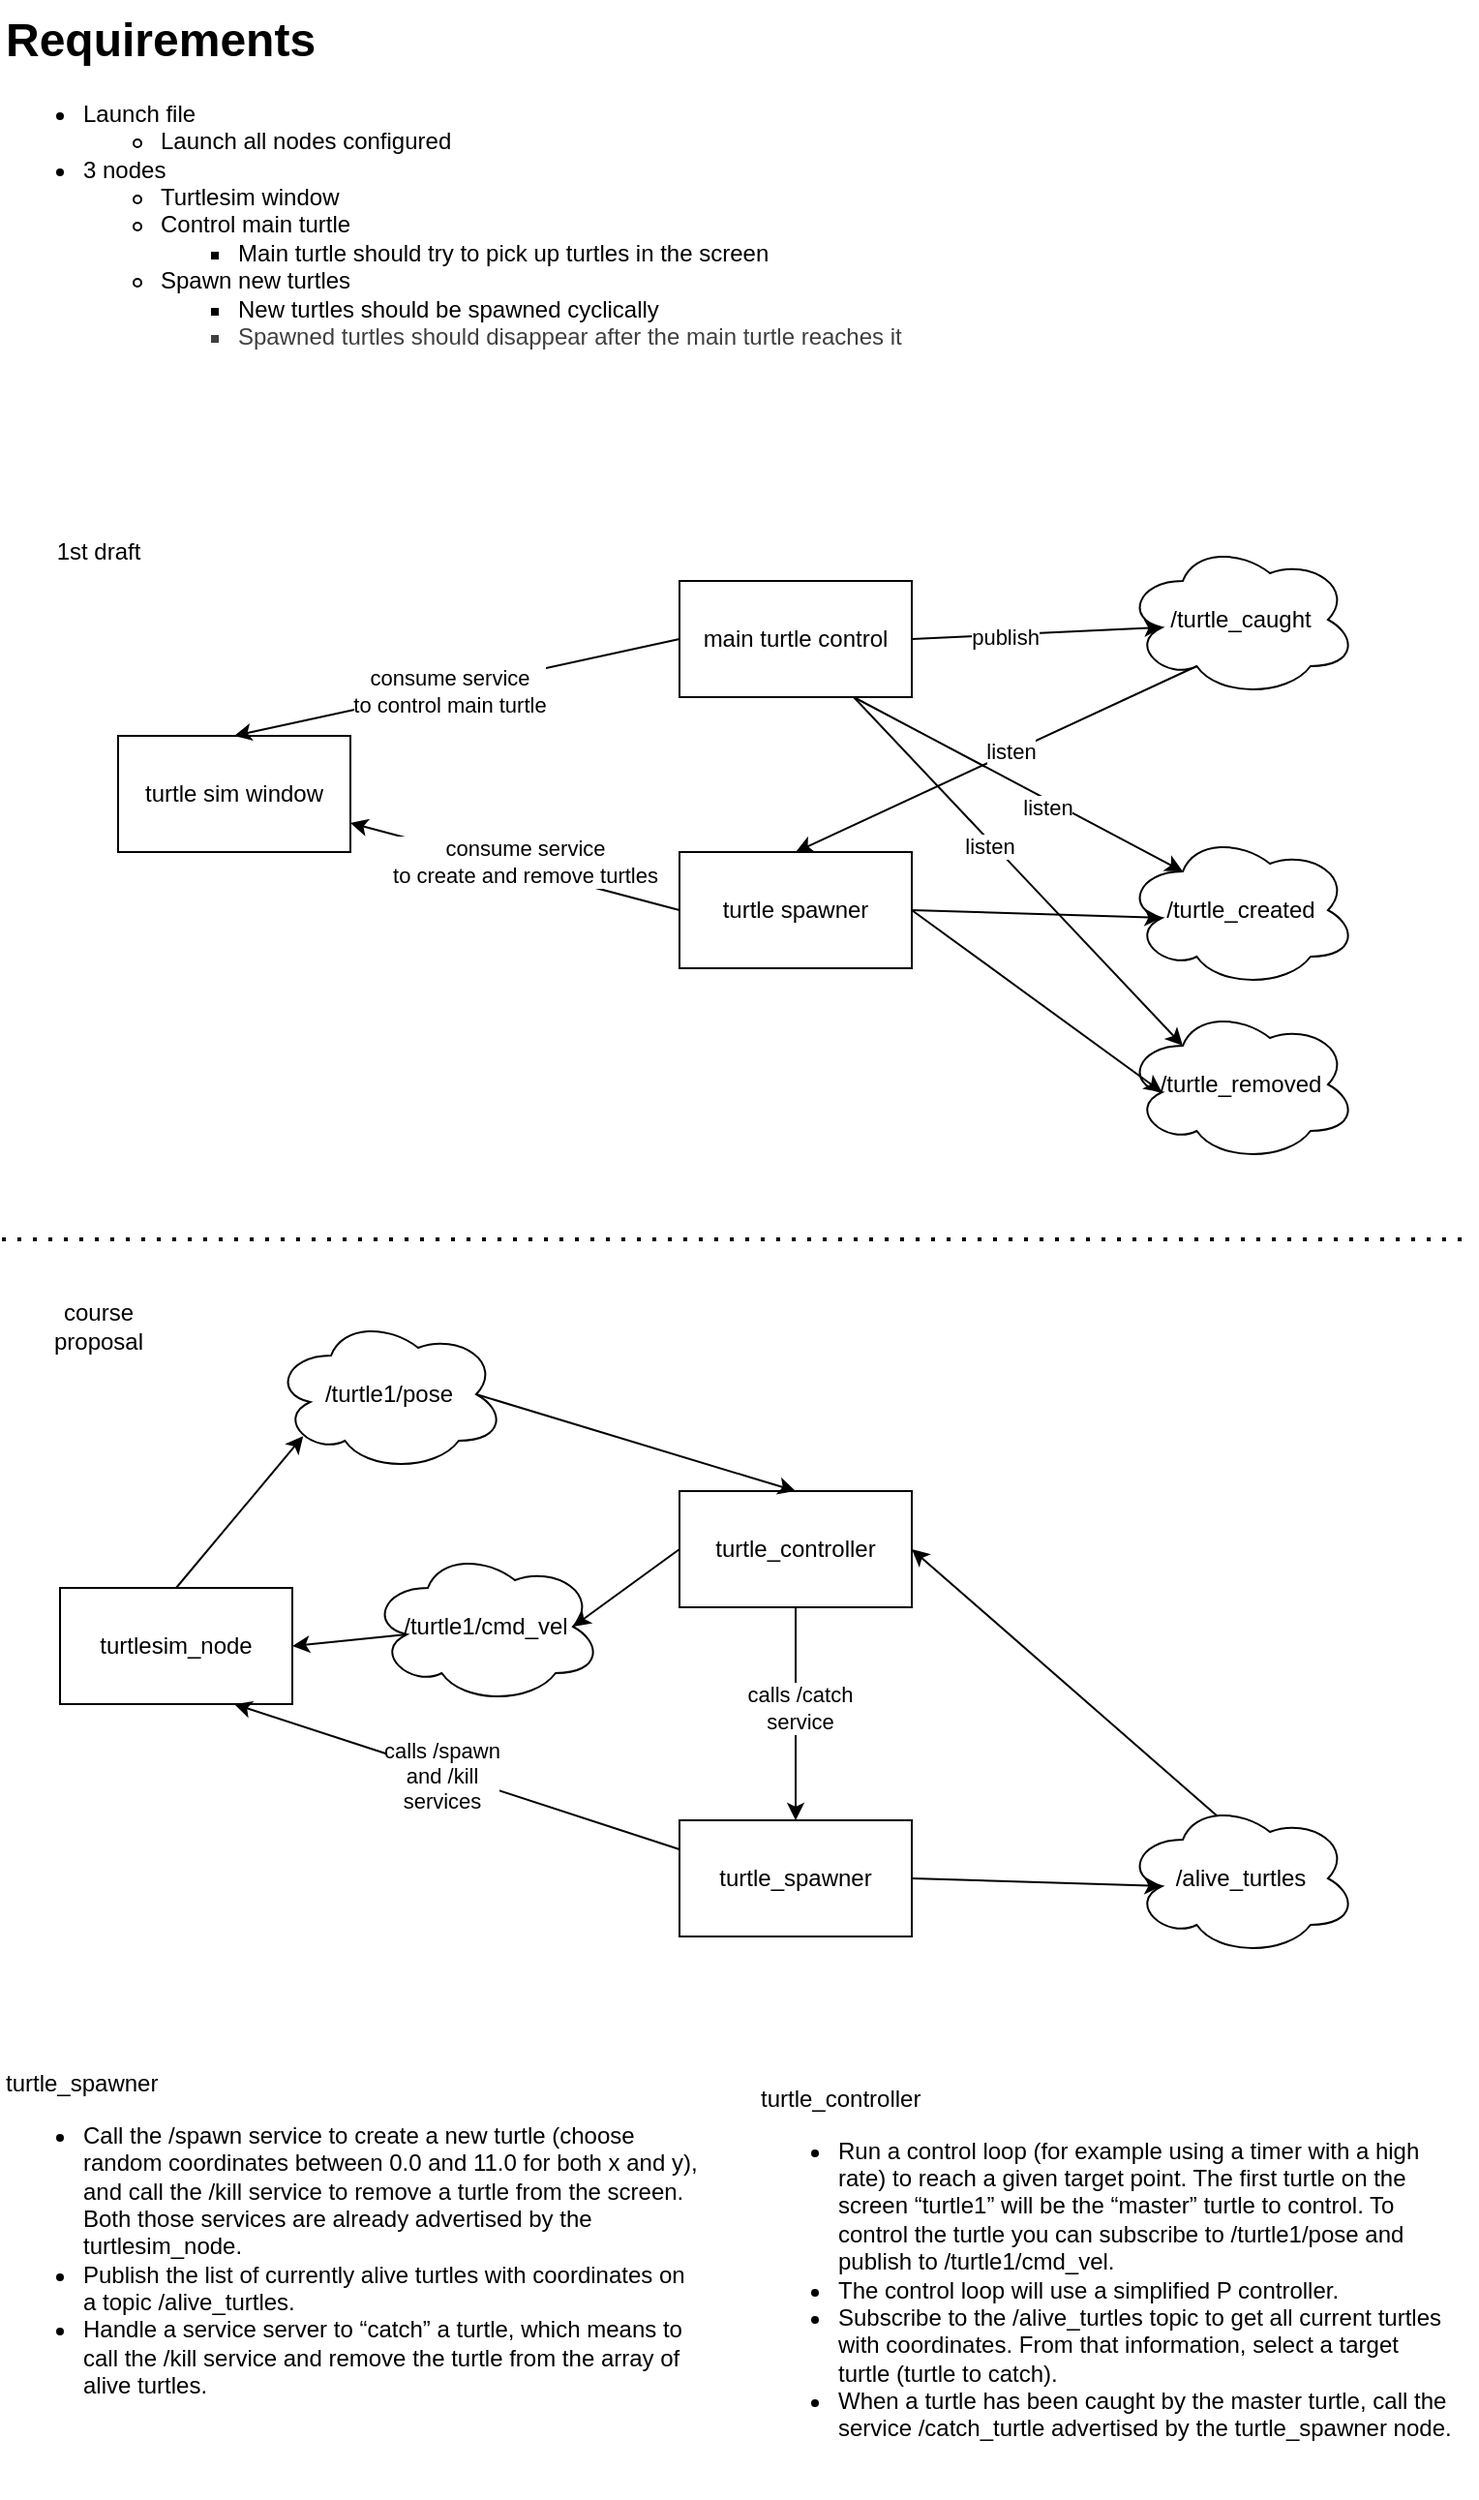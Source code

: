 <mxfile>
    <diagram id="PZyoLZOv4rba7hkPSH2j" name="Page-1">
        <mxGraphModel dx="1080" dy="882" grid="1" gridSize="10" guides="1" tooltips="1" connect="1" arrows="1" fold="1" page="1" pageScale="1" pageWidth="850" pageHeight="1100" math="0" shadow="0">
            <root>
                <mxCell id="0"/>
                <mxCell id="1" parent="0"/>
                <mxCell id="3" value="&lt;h1 style=&quot;margin-top: 0px;&quot;&gt;Requirements&lt;/h1&gt;&lt;p&gt;&lt;/p&gt;&lt;ul&gt;&lt;li&gt;Launch file&lt;/li&gt;&lt;ul&gt;&lt;li&gt;Launch all nodes configured&lt;/li&gt;&lt;/ul&gt;&lt;li&gt;3 nodes&lt;/li&gt;&lt;ul&gt;&lt;li&gt;Turtlesim window&lt;/li&gt;&lt;li&gt;Control main turtle&lt;/li&gt;&lt;ul&gt;&lt;li&gt;Main turtle should try to pick up turtles in the screen&lt;/li&gt;&lt;/ul&gt;&lt;li&gt;Spawn new turtles&lt;/li&gt;&lt;ul&gt;&lt;li&gt;New turtles should be spawned cyclically&lt;/li&gt;&lt;li style=&quot;color: rgb(63, 63, 63); scrollbar-color: rgb(226, 226, 226) rgb(251, 251, 251);&quot;&gt;Spawned turtles should disappear after the main turtle reaches it&lt;/li&gt;&lt;/ul&gt;&lt;/ul&gt;&lt;/ul&gt;&lt;p&gt;&lt;/p&gt;" style="text;html=1;whiteSpace=wrap;overflow=hidden;rounded=0;" parent="1" vertex="1">
                    <mxGeometry x="40" y="40" width="520" height="260" as="geometry"/>
                </mxCell>
                <mxCell id="4" value="turtle sim window" style="rounded=0;whiteSpace=wrap;html=1;" parent="1" vertex="1">
                    <mxGeometry x="100" y="420" width="120" height="60" as="geometry"/>
                </mxCell>
                <mxCell id="7" style="edgeStyle=none;html=1;exitX=0;exitY=0.5;exitDx=0;exitDy=0;entryX=0.5;entryY=0;entryDx=0;entryDy=0;" parent="1" source="5" target="4" edge="1">
                    <mxGeometry relative="1" as="geometry">
                        <Array as="points"/>
                    </mxGeometry>
                </mxCell>
                <mxCell id="8" value="consume service&lt;div&gt;to control main turtle&lt;/div&gt;" style="edgeLabel;html=1;align=center;verticalAlign=middle;resizable=0;points=[];" parent="7" vertex="1" connectable="0">
                    <mxGeometry x="0.042" y="1" relative="1" as="geometry">
                        <mxPoint as="offset"/>
                    </mxGeometry>
                </mxCell>
                <mxCell id="5" value="main turtle control" style="rounded=0;whiteSpace=wrap;html=1;" parent="1" vertex="1">
                    <mxGeometry x="390" y="340" width="120" height="60" as="geometry"/>
                </mxCell>
                <mxCell id="13" style="edgeStyle=none;html=1;exitX=0;exitY=0.5;exitDx=0;exitDy=0;entryX=1;entryY=0.75;entryDx=0;entryDy=0;" parent="1" source="6" target="4" edge="1">
                    <mxGeometry relative="1" as="geometry"/>
                </mxCell>
                <mxCell id="14" value="consume service&lt;div&gt;to create and remove turtles&lt;/div&gt;" style="edgeLabel;html=1;align=center;verticalAlign=middle;resizable=0;points=[];" parent="13" vertex="1" connectable="0">
                    <mxGeometry x="0.13" relative="1" as="geometry">
                        <mxPoint x="16" as="offset"/>
                    </mxGeometry>
                </mxCell>
                <mxCell id="6" value="turtle spawner" style="rounded=0;whiteSpace=wrap;html=1;" parent="1" vertex="1">
                    <mxGeometry x="390" y="480" width="120" height="60" as="geometry"/>
                </mxCell>
                <mxCell id="23" style="edgeStyle=none;html=1;exitX=0.31;exitY=0.8;exitDx=0;exitDy=0;exitPerimeter=0;entryX=0.5;entryY=0;entryDx=0;entryDy=0;" parent="1" source="15" target="6" edge="1">
                    <mxGeometry relative="1" as="geometry"/>
                </mxCell>
                <mxCell id="25" value="listen" style="edgeLabel;html=1;align=center;verticalAlign=middle;resizable=0;points=[];" parent="23" vertex="1" connectable="0">
                    <mxGeometry x="-0.066" relative="1" as="geometry">
                        <mxPoint y="-1" as="offset"/>
                    </mxGeometry>
                </mxCell>
                <mxCell id="15" value="/turtle_caught" style="ellipse;shape=cloud;whiteSpace=wrap;html=1;" parent="1" vertex="1">
                    <mxGeometry x="620" y="320" width="120" height="80" as="geometry"/>
                </mxCell>
                <mxCell id="16" style="edgeStyle=none;html=1;exitX=1;exitY=0.5;exitDx=0;exitDy=0;entryX=0.16;entryY=0.55;entryDx=0;entryDy=0;entryPerimeter=0;" parent="1" source="5" target="15" edge="1">
                    <mxGeometry relative="1" as="geometry"/>
                </mxCell>
                <mxCell id="24" value="publish" style="edgeLabel;html=1;align=center;verticalAlign=middle;resizable=0;points=[];" parent="16" vertex="1" connectable="0">
                    <mxGeometry x="-0.254" y="-1" relative="1" as="geometry">
                        <mxPoint as="offset"/>
                    </mxGeometry>
                </mxCell>
                <mxCell id="18" value="/turtle_created" style="ellipse;shape=cloud;whiteSpace=wrap;html=1;" parent="1" vertex="1">
                    <mxGeometry x="620" y="470" width="120" height="80" as="geometry"/>
                </mxCell>
                <mxCell id="19" style="edgeStyle=none;html=1;exitX=1;exitY=0.5;exitDx=0;exitDy=0;entryX=0.16;entryY=0.55;entryDx=0;entryDy=0;entryPerimeter=0;" parent="1" source="6" target="18" edge="1">
                    <mxGeometry relative="1" as="geometry"/>
                </mxCell>
                <mxCell id="20" value="/turtle_removed" style="ellipse;shape=cloud;whiteSpace=wrap;html=1;" parent="1" vertex="1">
                    <mxGeometry x="620" y="560" width="120" height="80" as="geometry"/>
                </mxCell>
                <mxCell id="21" style="edgeStyle=none;html=1;exitX=1;exitY=0.5;exitDx=0;exitDy=0;entryX=0.16;entryY=0.55;entryDx=0;entryDy=0;entryPerimeter=0;" parent="1" source="6" target="20" edge="1">
                    <mxGeometry relative="1" as="geometry"/>
                </mxCell>
                <mxCell id="26" style="edgeStyle=none;html=1;exitX=0.75;exitY=1;exitDx=0;exitDy=0;entryX=0.25;entryY=0.25;entryDx=0;entryDy=0;entryPerimeter=0;" parent="1" source="5" target="18" edge="1">
                    <mxGeometry relative="1" as="geometry"/>
                </mxCell>
                <mxCell id="27" value="listen" style="edgeLabel;html=1;align=center;verticalAlign=middle;resizable=0;points=[];" parent="26" vertex="1" connectable="0">
                    <mxGeometry x="0.195" y="-3" relative="1" as="geometry">
                        <mxPoint as="offset"/>
                    </mxGeometry>
                </mxCell>
                <mxCell id="28" style="edgeStyle=none;html=1;exitX=0.75;exitY=1;exitDx=0;exitDy=0;entryX=0.25;entryY=0.25;entryDx=0;entryDy=0;entryPerimeter=0;" parent="1" source="5" target="20" edge="1">
                    <mxGeometry relative="1" as="geometry"/>
                </mxCell>
                <mxCell id="29" value="listen" style="edgeLabel;html=1;align=center;verticalAlign=middle;resizable=0;points=[];" parent="28" vertex="1" connectable="0">
                    <mxGeometry x="-0.168" y="-2" relative="1" as="geometry">
                        <mxPoint as="offset"/>
                    </mxGeometry>
                </mxCell>
                <mxCell id="30" value="" style="endArrow=none;dashed=1;html=1;dashPattern=1 3;strokeWidth=2;" edge="1" parent="1">
                    <mxGeometry width="50" height="50" relative="1" as="geometry">
                        <mxPoint x="40" y="680" as="sourcePoint"/>
                        <mxPoint x="800" y="680" as="targetPoint"/>
                    </mxGeometry>
                </mxCell>
                <mxCell id="31" value="turtlesim_node" style="rounded=0;whiteSpace=wrap;html=1;" vertex="1" parent="1">
                    <mxGeometry x="70" y="860" width="120" height="60" as="geometry"/>
                </mxCell>
                <mxCell id="38" style="edgeStyle=none;html=1;exitX=0.5;exitY=1;exitDx=0;exitDy=0;entryX=0.5;entryY=0;entryDx=0;entryDy=0;" edge="1" parent="1" source="32" target="33">
                    <mxGeometry relative="1" as="geometry"/>
                </mxCell>
                <mxCell id="39" value="calls /catch&lt;div&gt;service&lt;/div&gt;" style="edgeLabel;html=1;align=center;verticalAlign=middle;resizable=0;points=[];" vertex="1" connectable="0" parent="38">
                    <mxGeometry x="-0.064" y="2" relative="1" as="geometry">
                        <mxPoint as="offset"/>
                    </mxGeometry>
                </mxCell>
                <mxCell id="32" value="turtle_controller" style="rounded=0;whiteSpace=wrap;html=1;" vertex="1" parent="1">
                    <mxGeometry x="390" y="810" width="120" height="60" as="geometry"/>
                </mxCell>
                <mxCell id="34" style="edgeStyle=none;html=1;exitX=0;exitY=0.25;exitDx=0;exitDy=0;entryX=0.75;entryY=1;entryDx=0;entryDy=0;" edge="1" parent="1" source="33" target="31">
                    <mxGeometry relative="1" as="geometry"/>
                </mxCell>
                <mxCell id="35" value="calls /spawn&lt;div&gt;&lt;font color=&quot;#000000&quot;&gt;and /kill&lt;br&gt;&lt;/font&gt;&lt;div&gt;services&lt;/div&gt;&lt;/div&gt;" style="edgeLabel;html=1;align=center;verticalAlign=middle;resizable=0;points=[];" vertex="1" connectable="0" parent="34">
                    <mxGeometry x="0.065" y="2" relative="1" as="geometry">
                        <mxPoint as="offset"/>
                    </mxGeometry>
                </mxCell>
                <mxCell id="33" value="turtle_spawner" style="rounded=0;whiteSpace=wrap;html=1;" vertex="1" parent="1">
                    <mxGeometry x="390" y="980" width="120" height="60" as="geometry"/>
                </mxCell>
                <mxCell id="49" style="edgeStyle=none;html=1;exitX=0.4;exitY=0.1;exitDx=0;exitDy=0;exitPerimeter=0;entryX=1;entryY=0.5;entryDx=0;entryDy=0;" edge="1" parent="1" source="36" target="32">
                    <mxGeometry relative="1" as="geometry"/>
                </mxCell>
                <mxCell id="36" value="/alive_turtles" style="ellipse;shape=cloud;whiteSpace=wrap;html=1;" vertex="1" parent="1">
                    <mxGeometry x="620" y="970" width="120" height="80" as="geometry"/>
                </mxCell>
                <mxCell id="37" style="edgeStyle=none;html=1;exitX=1;exitY=0.5;exitDx=0;exitDy=0;entryX=0.16;entryY=0.55;entryDx=0;entryDy=0;entryPerimeter=0;" edge="1" parent="1" source="33" target="36">
                    <mxGeometry relative="1" as="geometry"/>
                </mxCell>
                <mxCell id="41" value="&lt;div style=&quot;&quot;&gt;turtle_spawner&lt;/div&gt;&lt;ul&gt;&lt;li&gt;Call the /spawn service to create a new turtle (choose random coordinates between 0.0 and 11.0 for both x and y), and call the /kill service to remove a turtle from the screen. Both those services are already advertised by the turtlesim_node.&lt;/li&gt;&lt;li style=&quot;&quot;&gt;Publish the list of currently alive turtles with coordinates on a topic /alive_turtles.&lt;/li&gt;&lt;li&gt;Handle a service server to “catch” a turtle, which means to call the /kill service and remove the turtle from the array of alive turtles.&lt;/li&gt;&lt;/ul&gt;" style="text;html=1;align=left;verticalAlign=middle;whiteSpace=wrap;rounded=0;" vertex="1" parent="1">
                    <mxGeometry x="40" y="1100" width="360" height="200" as="geometry"/>
                </mxCell>
                <mxCell id="45" style="edgeStyle=none;html=1;exitX=0.875;exitY=0.5;exitDx=0;exitDy=0;exitPerimeter=0;entryX=0.5;entryY=0;entryDx=0;entryDy=0;" edge="1" parent="1" source="43" target="32">
                    <mxGeometry relative="1" as="geometry"/>
                </mxCell>
                <mxCell id="43" value="/turtle1/pose" style="ellipse;shape=cloud;whiteSpace=wrap;html=1;" vertex="1" parent="1">
                    <mxGeometry x="180" y="720" width="120" height="80" as="geometry"/>
                </mxCell>
                <mxCell id="44" style="edgeStyle=none;html=1;exitX=0.5;exitY=0;exitDx=0;exitDy=0;entryX=0.13;entryY=0.77;entryDx=0;entryDy=0;entryPerimeter=0;" edge="1" parent="1" source="31" target="43">
                    <mxGeometry relative="1" as="geometry"/>
                </mxCell>
                <mxCell id="48" style="edgeStyle=none;html=1;exitX=0.16;exitY=0.55;exitDx=0;exitDy=0;exitPerimeter=0;entryX=1;entryY=0.5;entryDx=0;entryDy=0;" edge="1" parent="1" source="46" target="31">
                    <mxGeometry relative="1" as="geometry"/>
                </mxCell>
                <mxCell id="46" value="/turtle1/cmd_vel" style="ellipse;shape=cloud;whiteSpace=wrap;html=1;" vertex="1" parent="1">
                    <mxGeometry x="230" y="840" width="120" height="80" as="geometry"/>
                </mxCell>
                <mxCell id="47" style="edgeStyle=none;html=1;exitX=0;exitY=0.5;exitDx=0;exitDy=0;entryX=0.875;entryY=0.5;entryDx=0;entryDy=0;entryPerimeter=0;" edge="1" parent="1" source="32" target="46">
                    <mxGeometry relative="1" as="geometry"/>
                </mxCell>
                <mxCell id="50" value="&lt;div style=&quot;&quot;&gt;turtle_controller&lt;/div&gt;&lt;ul&gt;&lt;li&gt;Run a control loop (for example using a timer with a high rate) to reach a given target point. The first turtle on the screen “turtle1” will be the “master” turtle to control. To control the turtle you can subscribe to /turtle1/pose and publish to /turtle1/cmd_vel.&lt;/li&gt;&lt;li&gt;The control loop will use a simplified P controller.&lt;/li&gt;&lt;li&gt;Subscribe to the /alive_turtles topic to get all current turtles with coordinates. From that information, select a target turtle (turtle to catch).&lt;/li&gt;&lt;li&gt;When a turtle has been caught by the master turtle, call the service /catch_turtle advertised by the turtle_spawner node.&lt;/li&gt;&lt;/ul&gt;" style="text;html=1;align=left;verticalAlign=middle;whiteSpace=wrap;rounded=0;" vertex="1" parent="1">
                    <mxGeometry x="430" y="1100" width="360" height="230" as="geometry"/>
                </mxCell>
                <mxCell id="51" value="1st draft" style="text;html=1;align=center;verticalAlign=middle;whiteSpace=wrap;rounded=0;" vertex="1" parent="1">
                    <mxGeometry x="60" y="310" width="60" height="30" as="geometry"/>
                </mxCell>
                <mxCell id="52" value="course proposal" style="text;html=1;align=center;verticalAlign=middle;whiteSpace=wrap;rounded=0;" vertex="1" parent="1">
                    <mxGeometry x="60" y="710" width="60" height="30" as="geometry"/>
                </mxCell>
            </root>
        </mxGraphModel>
    </diagram>
</mxfile>
